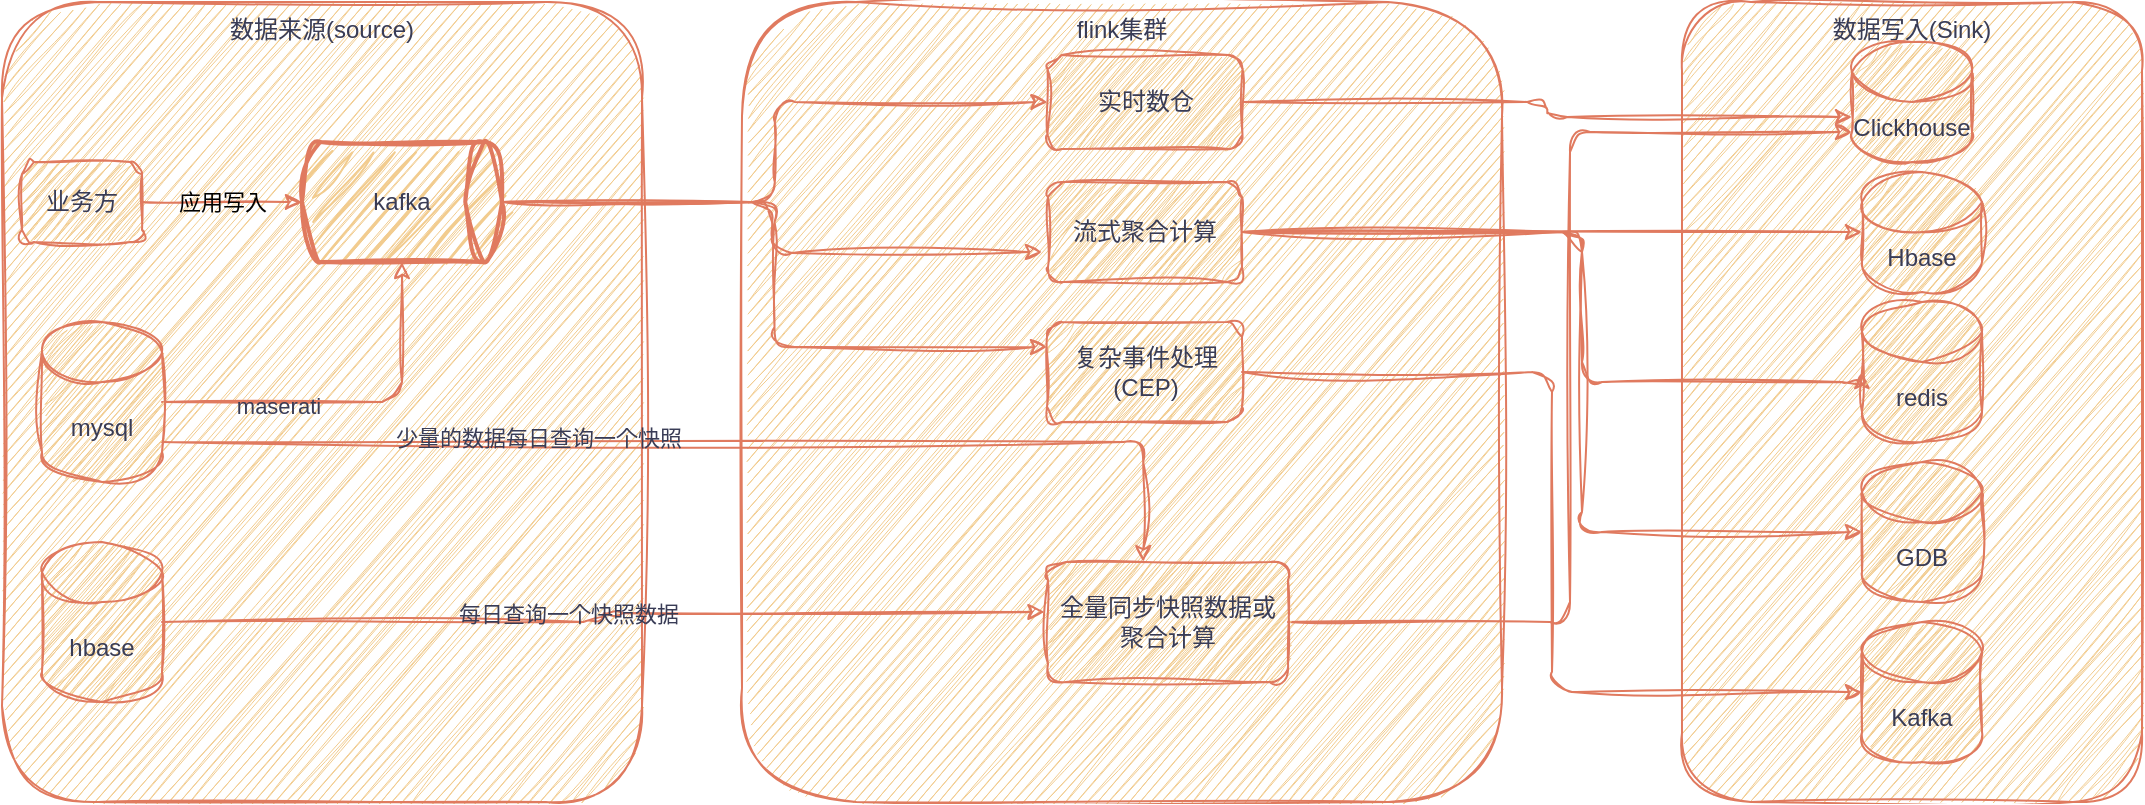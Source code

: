 <mxfile version="21.6.3" type="github">
  <diagram name="第 1 页" id="StZymwGxJjR5m_53-hdM">
    <mxGraphModel dx="1272" dy="695" grid="1" gridSize="10" guides="1" tooltips="1" connect="1" arrows="1" fold="1" page="1" pageScale="1" pageWidth="850" pageHeight="1100" math="0" shadow="0">
      <root>
        <mxCell id="0" />
        <mxCell id="1" parent="0" />
        <mxCell id="zzgDwlRoZZWHJ35ZSh3e-1" value="flink集群" style="rounded=1;whiteSpace=wrap;html=1;verticalAlign=top;labelBackgroundColor=none;fillColor=#F2CC8F;strokeColor=#E07A5F;labelBorderColor=none;sketch=1;curveFitting=1;jiggle=2;fontColor=#393C56;" vertex="1" parent="1">
          <mxGeometry x="390" y="160" width="380" height="400" as="geometry" />
        </mxCell>
        <mxCell id="zzgDwlRoZZWHJ35ZSh3e-2" value="数据来源(source)" style="rounded=1;whiteSpace=wrap;html=1;verticalAlign=top;labelBackgroundColor=none;fillColor=#F2CC8F;strokeColor=#E07A5F;labelBorderColor=none;sketch=1;curveFitting=1;jiggle=2;fontColor=#393C56;" vertex="1" parent="1">
          <mxGeometry x="20" y="160" width="320" height="400" as="geometry" />
        </mxCell>
        <mxCell id="zzgDwlRoZZWHJ35ZSh3e-3" style="edgeStyle=orthogonalEdgeStyle;rounded=1;orthogonalLoop=1;jettySize=auto;html=1;labelBackgroundColor=none;strokeColor=#E07A5F;fontColor=default;labelBorderColor=none;sketch=1;curveFitting=1;jiggle=2;" edge="1" parent="1" source="zzgDwlRoZZWHJ35ZSh3e-7" target="zzgDwlRoZZWHJ35ZSh3e-14">
          <mxGeometry relative="1" as="geometry" />
        </mxCell>
        <mxCell id="zzgDwlRoZZWHJ35ZSh3e-4" value="maserati" style="edgeLabel;html=1;align=center;verticalAlign=middle;resizable=0;points=[];labelBackgroundColor=none;fontColor=#393C56;labelBorderColor=none;sketch=1;curveFitting=1;jiggle=2;rounded=1;" vertex="1" connectable="0" parent="zzgDwlRoZZWHJ35ZSh3e-3">
          <mxGeometry x="-0.39" y="-2" relative="1" as="geometry">
            <mxPoint as="offset" />
          </mxGeometry>
        </mxCell>
        <mxCell id="zzgDwlRoZZWHJ35ZSh3e-5" style="edgeStyle=orthogonalEdgeStyle;rounded=1;orthogonalLoop=1;jettySize=auto;html=1;entryX=0.5;entryY=0;entryDx=0;entryDy=0;labelBackgroundColor=none;strokeColor=#E07A5F;fontColor=default;labelBorderColor=none;sketch=1;curveFitting=1;jiggle=2;" edge="1" parent="1" source="zzgDwlRoZZWHJ35ZSh3e-7">
          <mxGeometry relative="1" as="geometry">
            <mxPoint x="590.625" y="440" as="targetPoint" />
            <Array as="points">
              <mxPoint x="591" y="380" />
            </Array>
          </mxGeometry>
        </mxCell>
        <mxCell id="zzgDwlRoZZWHJ35ZSh3e-6" value="少量的数据每日查询一个快照" style="edgeLabel;html=1;align=center;verticalAlign=middle;resizable=0;points=[];labelBackgroundColor=none;fontColor=#393C56;labelBorderColor=none;sketch=1;curveFitting=1;jiggle=2;rounded=1;" vertex="1" connectable="0" parent="zzgDwlRoZZWHJ35ZSh3e-5">
          <mxGeometry x="-0.318" y="2" relative="1" as="geometry">
            <mxPoint as="offset" />
          </mxGeometry>
        </mxCell>
        <mxCell id="zzgDwlRoZZWHJ35ZSh3e-7" value="mysql" style="shape=cylinder3;whiteSpace=wrap;html=1;boundedLbl=1;backgroundOutline=1;size=15;labelBackgroundColor=none;fillColor=#F2CC8F;strokeColor=#E07A5F;fontColor=#393C56;labelBorderColor=none;sketch=1;curveFitting=1;jiggle=2;rounded=1;" vertex="1" parent="1">
          <mxGeometry x="40" y="320" width="60" height="80" as="geometry" />
        </mxCell>
        <mxCell id="zzgDwlRoZZWHJ35ZSh3e-8" style="edgeStyle=orthogonalEdgeStyle;rounded=1;orthogonalLoop=1;jettySize=auto;html=1;labelBackgroundColor=none;strokeColor=#E07A5F;fontColor=default;labelBorderColor=none;sketch=1;curveFitting=1;jiggle=2;" edge="1" parent="1" source="zzgDwlRoZZWHJ35ZSh3e-10">
          <mxGeometry relative="1" as="geometry">
            <mxPoint x="541.25" y="465" as="targetPoint" />
          </mxGeometry>
        </mxCell>
        <mxCell id="zzgDwlRoZZWHJ35ZSh3e-9" value="每日查询一个快照数据" style="edgeLabel;html=1;align=center;verticalAlign=middle;resizable=0;points=[];labelBackgroundColor=none;fontColor=#393C56;labelBorderColor=none;sketch=1;curveFitting=1;jiggle=2;rounded=1;" vertex="1" connectable="0" parent="zzgDwlRoZZWHJ35ZSh3e-8">
          <mxGeometry x="-0.092" y="4" relative="1" as="geometry">
            <mxPoint as="offset" />
          </mxGeometry>
        </mxCell>
        <mxCell id="zzgDwlRoZZWHJ35ZSh3e-10" value="hbase" style="shape=cylinder3;whiteSpace=wrap;html=1;boundedLbl=1;backgroundOutline=1;size=15;labelBackgroundColor=none;fillColor=#F2CC8F;strokeColor=#E07A5F;fontColor=#393C56;labelBorderColor=none;sketch=1;curveFitting=1;jiggle=2;rounded=1;" vertex="1" parent="1">
          <mxGeometry x="40" y="430" width="60" height="80" as="geometry" />
        </mxCell>
        <mxCell id="zzgDwlRoZZWHJ35ZSh3e-11" style="edgeStyle=orthogonalEdgeStyle;rounded=1;orthogonalLoop=1;jettySize=auto;html=1;entryX=0;entryY=0.5;entryDx=0;entryDy=0;labelBackgroundColor=none;strokeColor=#E07A5F;fontColor=default;labelBorderColor=none;sketch=1;curveFitting=1;jiggle=2;" edge="1" parent="1" source="zzgDwlRoZZWHJ35ZSh3e-14" target="zzgDwlRoZZWHJ35ZSh3e-23">
          <mxGeometry relative="1" as="geometry" />
        </mxCell>
        <mxCell id="zzgDwlRoZZWHJ35ZSh3e-12" style="edgeStyle=orthogonalEdgeStyle;rounded=1;orthogonalLoop=1;jettySize=auto;html=1;labelBackgroundColor=none;strokeColor=#E07A5F;fontColor=default;labelBorderColor=none;sketch=1;curveFitting=1;jiggle=2;" edge="1" parent="1" source="zzgDwlRoZZWHJ35ZSh3e-14">
          <mxGeometry relative="1" as="geometry">
            <mxPoint x="540" y="285" as="targetPoint" />
          </mxGeometry>
        </mxCell>
        <mxCell id="zzgDwlRoZZWHJ35ZSh3e-13" style="edgeStyle=orthogonalEdgeStyle;rounded=1;orthogonalLoop=1;jettySize=auto;html=1;entryX=0;entryY=0.25;entryDx=0;entryDy=0;labelBackgroundColor=none;strokeColor=#E07A5F;fontColor=default;labelBorderColor=none;sketch=1;curveFitting=1;jiggle=2;" edge="1" parent="1" source="zzgDwlRoZZWHJ35ZSh3e-14" target="zzgDwlRoZZWHJ35ZSh3e-21">
          <mxGeometry relative="1" as="geometry" />
        </mxCell>
        <mxCell id="zzgDwlRoZZWHJ35ZSh3e-14" value="kafka" style="strokeWidth=2;html=1;shape=mxgraph.flowchart.direct_data;whiteSpace=wrap;labelBackgroundColor=none;fillColor=#F2CC8F;strokeColor=#E07A5F;fontColor=#393C56;labelBorderColor=none;sketch=1;curveFitting=1;jiggle=2;rounded=1;" vertex="1" parent="1">
          <mxGeometry x="170" y="230" width="100" height="60" as="geometry" />
        </mxCell>
        <mxCell id="zzgDwlRoZZWHJ35ZSh3e-15" value="应用写入" style="edgeStyle=orthogonalEdgeStyle;rounded=1;orthogonalLoop=1;jettySize=auto;html=1;labelBackgroundColor=none;strokeColor=#E07A5F;fontColor=default;labelBorderColor=none;sketch=1;curveFitting=1;jiggle=2;" edge="1" parent="1" source="zzgDwlRoZZWHJ35ZSh3e-16" target="zzgDwlRoZZWHJ35ZSh3e-14">
          <mxGeometry relative="1" as="geometry" />
        </mxCell>
        <mxCell id="zzgDwlRoZZWHJ35ZSh3e-16" value="业务方" style="rounded=1;whiteSpace=wrap;html=1;labelBackgroundColor=none;fillColor=#F2CC8F;strokeColor=#E07A5F;fontColor=#393C56;labelBorderColor=none;sketch=1;curveFitting=1;jiggle=2;" vertex="1" parent="1">
          <mxGeometry x="30" y="240" width="60" height="40" as="geometry" />
        </mxCell>
        <mxCell id="zzgDwlRoZZWHJ35ZSh3e-17" value="数据写入(Sink)" style="rounded=1;whiteSpace=wrap;html=1;verticalAlign=top;labelBackgroundColor=none;fillColor=#F2CC8F;strokeColor=#E07A5F;labelBorderColor=none;fontColor=#393C56;shadow=0;glass=0;gradientColor=none;sketch=1;curveFitting=1;jiggle=2;" vertex="1" parent="1">
          <mxGeometry x="860" y="160" width="230" height="400" as="geometry" />
        </mxCell>
        <mxCell id="zzgDwlRoZZWHJ35ZSh3e-18" value="Clickhouse" style="shape=cylinder3;whiteSpace=wrap;html=1;boundedLbl=1;backgroundOutline=1;size=15;labelBackgroundColor=none;fillColor=#F2CC8F;strokeColor=#E07A5F;fontColor=#393C56;labelBorderColor=none;sketch=1;curveFitting=1;jiggle=2;rounded=1;" vertex="1" parent="1">
          <mxGeometry x="945" y="180" width="60" height="60" as="geometry" />
        </mxCell>
        <mxCell id="zzgDwlRoZZWHJ35ZSh3e-19" value="Kafka" style="shape=cylinder3;whiteSpace=wrap;html=1;boundedLbl=1;backgroundOutline=1;size=15;labelBackgroundColor=none;fillColor=#F2CC8F;strokeColor=#E07A5F;fontColor=#393C56;labelBorderColor=none;sketch=1;curveFitting=1;jiggle=2;rounded=1;" vertex="1" parent="1">
          <mxGeometry x="950" y="470" width="60" height="70" as="geometry" />
        </mxCell>
        <mxCell id="zzgDwlRoZZWHJ35ZSh3e-20" style="edgeStyle=orthogonalEdgeStyle;rounded=1;orthogonalLoop=1;jettySize=auto;html=1;entryX=0;entryY=0.5;entryDx=0;entryDy=0;entryPerimeter=0;labelBackgroundColor=none;strokeColor=#E07A5F;fontColor=default;labelBorderColor=none;sketch=1;curveFitting=1;jiggle=2;" edge="1" parent="1" source="zzgDwlRoZZWHJ35ZSh3e-21" target="zzgDwlRoZZWHJ35ZSh3e-19">
          <mxGeometry relative="1" as="geometry" />
        </mxCell>
        <mxCell id="zzgDwlRoZZWHJ35ZSh3e-21" value="复杂事件处理(CEP)" style="rounded=1;whiteSpace=wrap;html=1;labelBackgroundColor=none;fillColor=#F2CC8F;strokeColor=#E07A5F;fontColor=#393C56;labelBorderColor=none;sketch=1;curveFitting=1;jiggle=2;" vertex="1" parent="1">
          <mxGeometry x="542.5" y="320" width="97.5" height="50" as="geometry" />
        </mxCell>
        <mxCell id="zzgDwlRoZZWHJ35ZSh3e-22" style="edgeStyle=orthogonalEdgeStyle;rounded=1;orthogonalLoop=1;jettySize=auto;html=1;entryX=0;entryY=0;entryDx=0;entryDy=37.5;entryPerimeter=0;labelBackgroundColor=none;strokeColor=#E07A5F;fontColor=default;labelBorderColor=none;sketch=1;curveFitting=1;jiggle=2;" edge="1" parent="1" source="zzgDwlRoZZWHJ35ZSh3e-23" target="zzgDwlRoZZWHJ35ZSh3e-18">
          <mxGeometry relative="1" as="geometry" />
        </mxCell>
        <mxCell id="zzgDwlRoZZWHJ35ZSh3e-23" value="实时数仓" style="rounded=1;whiteSpace=wrap;html=1;labelBackgroundColor=none;fillColor=#F2CC8F;strokeColor=#E07A5F;fontColor=#393C56;labelBorderColor=none;sketch=1;curveFitting=1;jiggle=2;" vertex="1" parent="1">
          <mxGeometry x="542.75" y="186.5" width="97.5" height="47" as="geometry" />
        </mxCell>
        <mxCell id="zzgDwlRoZZWHJ35ZSh3e-24" style="edgeStyle=orthogonalEdgeStyle;rounded=1;orthogonalLoop=1;jettySize=auto;html=1;labelBackgroundColor=none;strokeColor=#E07A5F;fontColor=default;labelBorderColor=none;sketch=1;curveFitting=1;jiggle=2;" edge="1" parent="1" source="zzgDwlRoZZWHJ35ZSh3e-27" target="zzgDwlRoZZWHJ35ZSh3e-28">
          <mxGeometry relative="1" as="geometry" />
        </mxCell>
        <mxCell id="zzgDwlRoZZWHJ35ZSh3e-25" style="edgeStyle=orthogonalEdgeStyle;rounded=1;orthogonalLoop=1;jettySize=auto;html=1;entryX=0;entryY=0.5;entryDx=0;entryDy=0;entryPerimeter=0;labelBackgroundColor=none;strokeColor=#E07A5F;fontColor=default;labelBorderColor=none;sketch=1;curveFitting=1;jiggle=2;" edge="1" parent="1" source="zzgDwlRoZZWHJ35ZSh3e-27" target="zzgDwlRoZZWHJ35ZSh3e-29">
          <mxGeometry relative="1" as="geometry">
            <Array as="points">
              <mxPoint x="810" y="275" />
              <mxPoint x="810" y="350" />
              <mxPoint x="950" y="350" />
            </Array>
          </mxGeometry>
        </mxCell>
        <mxCell id="zzgDwlRoZZWHJ35ZSh3e-26" style="edgeStyle=orthogonalEdgeStyle;rounded=1;orthogonalLoop=1;jettySize=auto;html=1;entryX=0;entryY=0.5;entryDx=0;entryDy=0;entryPerimeter=0;labelBackgroundColor=none;strokeColor=#E07A5F;fontColor=default;labelBorderColor=none;sketch=1;curveFitting=1;jiggle=2;" edge="1" parent="1" source="zzgDwlRoZZWHJ35ZSh3e-27" target="zzgDwlRoZZWHJ35ZSh3e-30">
          <mxGeometry relative="1" as="geometry">
            <Array as="points">
              <mxPoint x="810" y="275" />
              <mxPoint x="810" y="425" />
            </Array>
          </mxGeometry>
        </mxCell>
        <mxCell id="zzgDwlRoZZWHJ35ZSh3e-27" value="流式聚合计算" style="rounded=1;whiteSpace=wrap;html=1;labelBackgroundColor=none;fillColor=#F2CC8F;strokeColor=#E07A5F;fontColor=#393C56;labelBorderColor=none;sketch=1;curveFitting=1;jiggle=2;" vertex="1" parent="1">
          <mxGeometry x="543" y="250" width="97" height="50" as="geometry" />
        </mxCell>
        <mxCell id="zzgDwlRoZZWHJ35ZSh3e-28" value="Hbase" style="shape=cylinder3;whiteSpace=wrap;html=1;boundedLbl=1;backgroundOutline=1;size=15;labelBackgroundColor=none;fillColor=#F2CC8F;strokeColor=#E07A5F;fontColor=#393C56;labelBorderColor=none;sketch=1;curveFitting=1;jiggle=2;rounded=1;" vertex="1" parent="1">
          <mxGeometry x="950" y="245" width="60" height="60" as="geometry" />
        </mxCell>
        <mxCell id="zzgDwlRoZZWHJ35ZSh3e-29" value="redis" style="shape=cylinder3;whiteSpace=wrap;html=1;boundedLbl=1;backgroundOutline=1;size=15;labelBackgroundColor=none;fillColor=#F2CC8F;strokeColor=#E07A5F;fontColor=#393C56;labelBorderColor=none;sketch=1;curveFitting=1;jiggle=2;rounded=1;" vertex="1" parent="1">
          <mxGeometry x="950" y="310" width="60" height="70" as="geometry" />
        </mxCell>
        <mxCell id="zzgDwlRoZZWHJ35ZSh3e-30" value="GDB" style="shape=cylinder3;whiteSpace=wrap;html=1;boundedLbl=1;backgroundOutline=1;size=15;labelBackgroundColor=none;fillColor=#F2CC8F;strokeColor=#E07A5F;fontColor=#393C56;labelBorderColor=none;sketch=1;curveFitting=1;jiggle=2;rounded=1;" vertex="1" parent="1">
          <mxGeometry x="950" y="390" width="60" height="70" as="geometry" />
        </mxCell>
        <mxCell id="zzgDwlRoZZWHJ35ZSh3e-31" style="edgeStyle=orthogonalEdgeStyle;rounded=1;orthogonalLoop=1;jettySize=auto;html=1;entryX=0;entryY=1;entryDx=0;entryDy=-15;entryPerimeter=0;strokeColor=#E07A5F;fontColor=default;fillColor=#F2CC8F;labelBackgroundColor=none;labelBorderColor=none;sketch=1;curveFitting=1;jiggle=2;" edge="1" parent="1" source="zzgDwlRoZZWHJ35ZSh3e-32" target="zzgDwlRoZZWHJ35ZSh3e-18">
          <mxGeometry relative="1" as="geometry" />
        </mxCell>
        <mxCell id="zzgDwlRoZZWHJ35ZSh3e-32" value="全量同步快照数据或聚合计算" style="rounded=1;whiteSpace=wrap;html=1;strokeColor=#E07A5F;fontColor=#393C56;fillColor=#F2CC8F;labelBackgroundColor=none;labelBorderColor=none;sketch=1;curveFitting=1;jiggle=2;" vertex="1" parent="1">
          <mxGeometry x="543" y="440" width="120" height="60" as="geometry" />
        </mxCell>
      </root>
    </mxGraphModel>
  </diagram>
</mxfile>
